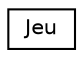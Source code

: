 digraph "Graphe hiérarchique des classes"
{
  edge [fontname="Helvetica",fontsize="10",labelfontname="Helvetica",labelfontsize="10"];
  node [fontname="Helvetica",fontsize="10",shape=record];
  rankdir="LR";
  Node0 [label="Jeu",height=0.2,width=0.4,color="black", fillcolor="white", style="filled",URL="$classJeu.html"];
}

